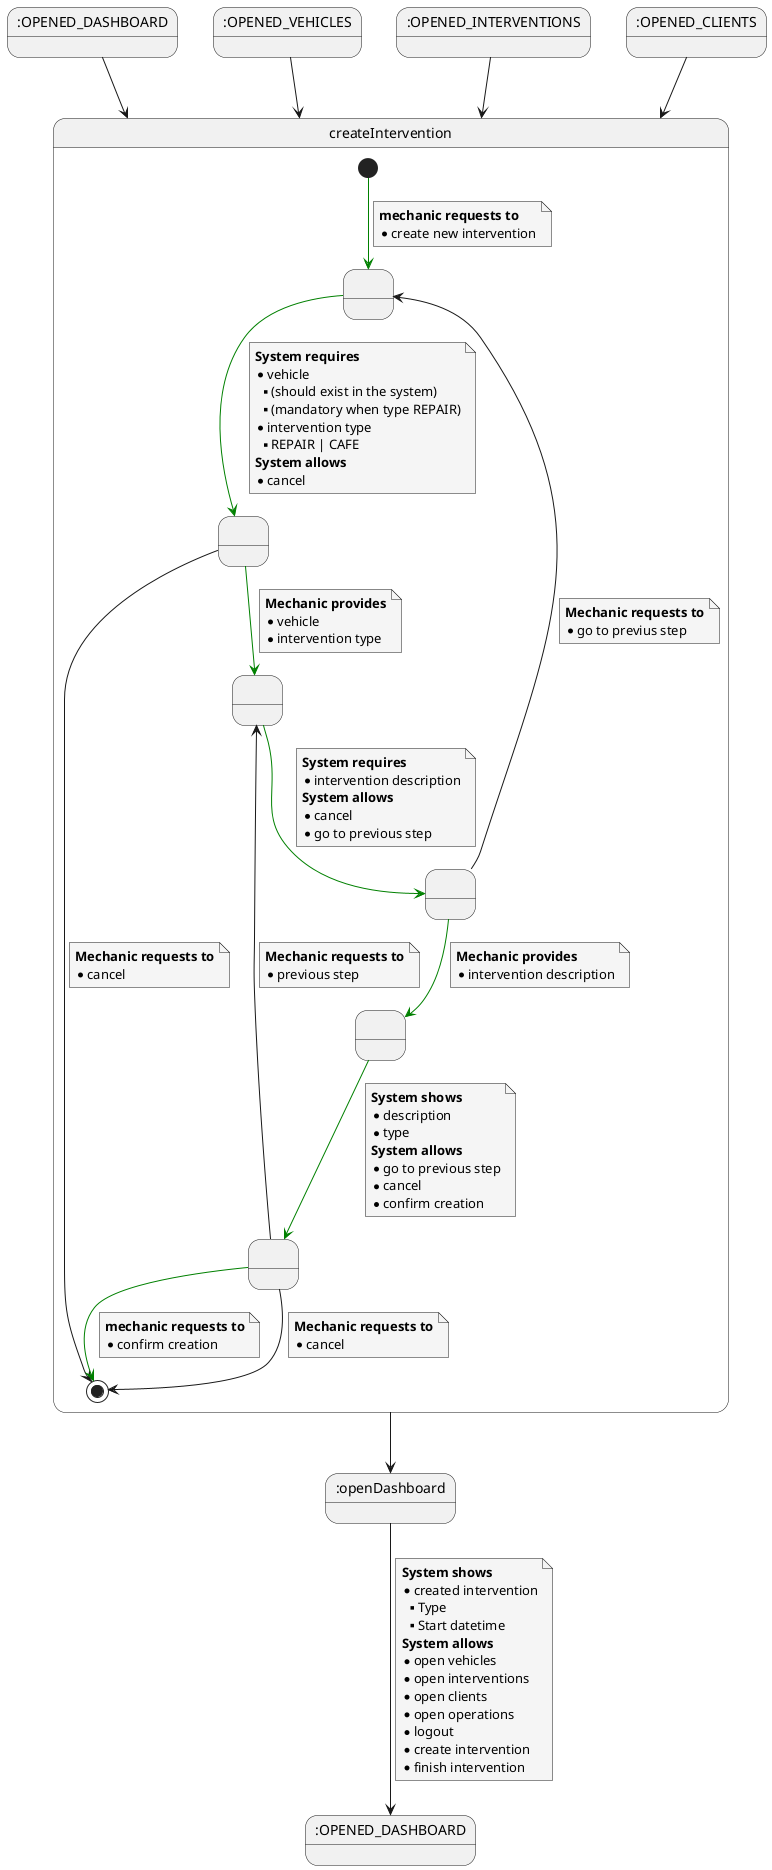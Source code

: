 @startuml
skinparam {
    NoteBackgroundColor #whiteSmoke
}


state initState as ":OPENED_DASHBOARD"
state initState2 as ":OPENED_VEHICLES"
state initState3 as ":OPENED_INTERVENTIONS"
state initState4 as ":OPENED_CLIENTS"
state OPENED_DASHBOARD as ":OPENED_DASHBOARD"
state openDashboard as ":openDashboard"

initState --> createIntervention
initState2 --> createIntervention
initState3 --> createIntervention
initState4 --> createIntervention

state createIntervention {
state 1 as " "
state 2 as " "
state 4 as " "
state 5 as " "
state 6 as " "
state 7 as " "

[*] -[#Green]-> 1
note on link
    <b>mechanic requests to</b>
    * create new intervention
end note

1 -[#Green]-> 2
note on link
<b>System requires</b>
* vehicle
** (should exist in the system)
** (mandatory when type REPAIR)
* intervention type
** REPAIR | CAFE
<b>System allows</b>
* cancel
end note

2 --> [*]
note on link
<b>Mechanic requests to</b>
* cancel
end note

2 -[#Green]-> 4
note on link
<b>Mechanic provides</b>
* vehicle
* intervention type
end note

4 -[#Green]-> 5
note on link
<b>System requires</b>
* intervention description
<b>System allows</b>
* cancel
* go to previous step
end note

5 --> 1
note on link
<b>Mechanic requests to</b>
* go to previus step
end note

5 -[#Green]-> 6
note on link
<b>Mechanic provides</b>
* intervention description
end note

6 -[#Green]-> 7
note on link
<b>System shows</b>
* description
* type
<b>System allows</b>
* go to previous step
* cancel
* confirm creation
end note

7 --> [*]
note on link
<b>Mechanic requests to</b>
* cancel
end note

7 --> 4
note on link
<b>Mechanic requests to</b>
* previous step
end note

7 -[#Green]-> [*]
note on link
<b>mechanic requests to
* confirm creation
end note

}

createIntervention --> openDashboard

openDashboard --> OPENED_DASHBOARD
note on link
    <b>System shows</b>
    * created intervention
    **Type
    **Start datetime
    <b>System allows</b>
    *  open vehicles
    *  open interventions
    *  open clients
    *  open operations
    *  logout
    *  create intervention
    *  finish intervention
end note
@enduml
